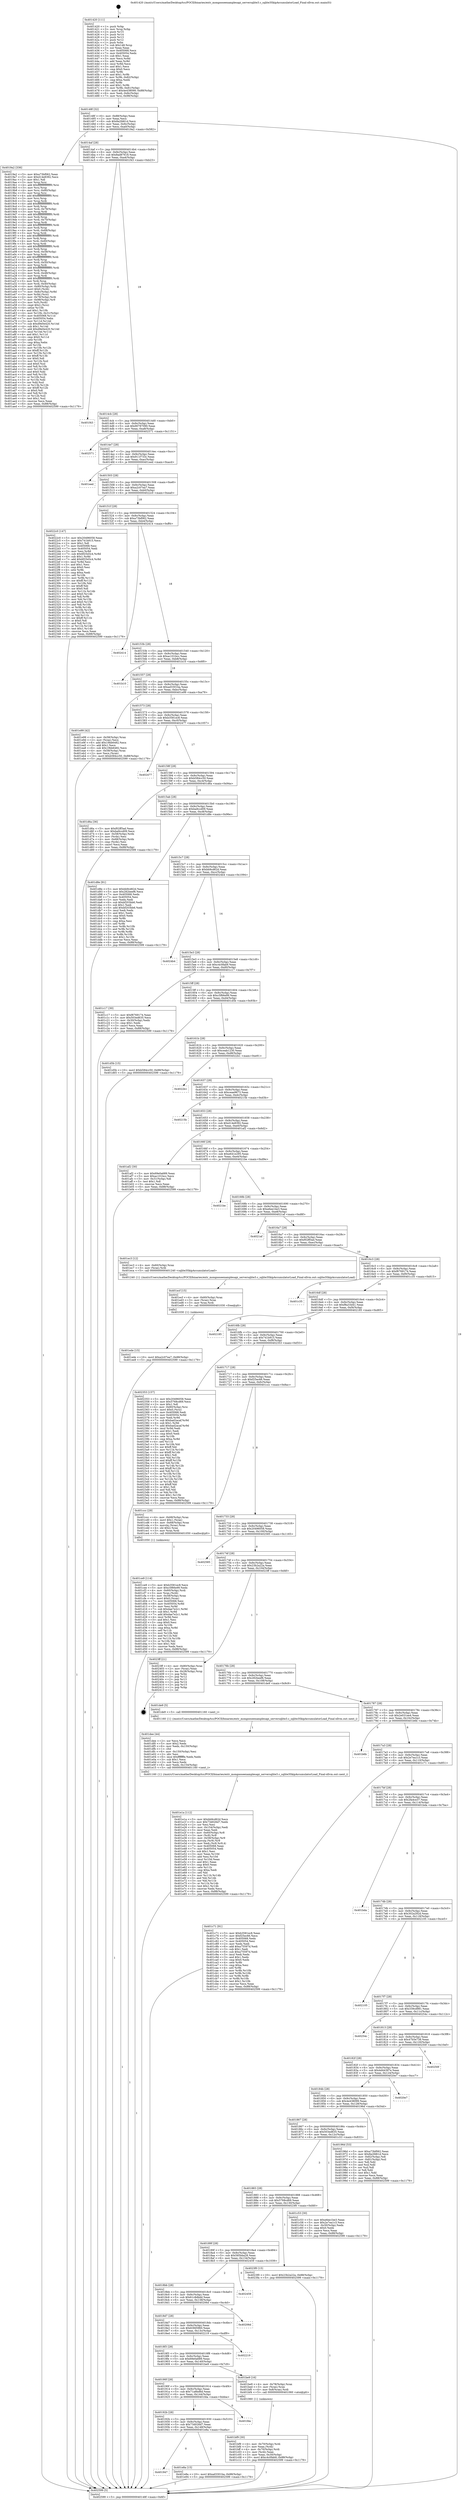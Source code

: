 digraph "0x401420" {
  label = "0x401420 (/mnt/c/Users/mathe/Desktop/tcc/POCII/binaries/extr_mongooseexamplesapi_serversqlite3.c_sqlite3SkipAccumulatorLoad_Final-ollvm.out::main(0))"
  labelloc = "t"
  node[shape=record]

  Entry [label="",width=0.3,height=0.3,shape=circle,fillcolor=black,style=filled]
  "0x40148f" [label="{
     0x40148f [32]\l
     | [instrs]\l
     &nbsp;&nbsp;0x40148f \<+6\>: mov -0x88(%rbp),%eax\l
     &nbsp;&nbsp;0x401495 \<+2\>: mov %eax,%ecx\l
     &nbsp;&nbsp;0x401497 \<+6\>: sub $0x8a2fd61d,%ecx\l
     &nbsp;&nbsp;0x40149d \<+6\>: mov %eax,-0x9c(%rbp)\l
     &nbsp;&nbsp;0x4014a3 \<+6\>: mov %ecx,-0xa0(%rbp)\l
     &nbsp;&nbsp;0x4014a9 \<+6\>: je 00000000004019a2 \<main+0x582\>\l
  }"]
  "0x4019a2" [label="{
     0x4019a2 [336]\l
     | [instrs]\l
     &nbsp;&nbsp;0x4019a2 \<+5\>: mov $0xa73bf062,%eax\l
     &nbsp;&nbsp;0x4019a7 \<+5\>: mov $0xd14e8392,%ecx\l
     &nbsp;&nbsp;0x4019ac \<+2\>: mov $0x1,%dl\l
     &nbsp;&nbsp;0x4019ae \<+3\>: mov %rsp,%rsi\l
     &nbsp;&nbsp;0x4019b1 \<+4\>: add $0xfffffffffffffff0,%rsi\l
     &nbsp;&nbsp;0x4019b5 \<+3\>: mov %rsi,%rsp\l
     &nbsp;&nbsp;0x4019b8 \<+4\>: mov %rsi,-0x80(%rbp)\l
     &nbsp;&nbsp;0x4019bc \<+3\>: mov %rsp,%rsi\l
     &nbsp;&nbsp;0x4019bf \<+4\>: add $0xfffffffffffffff0,%rsi\l
     &nbsp;&nbsp;0x4019c3 \<+3\>: mov %rsi,%rsp\l
     &nbsp;&nbsp;0x4019c6 \<+3\>: mov %rsp,%rdi\l
     &nbsp;&nbsp;0x4019c9 \<+4\>: add $0xfffffffffffffff0,%rdi\l
     &nbsp;&nbsp;0x4019cd \<+3\>: mov %rdi,%rsp\l
     &nbsp;&nbsp;0x4019d0 \<+4\>: mov %rdi,-0x78(%rbp)\l
     &nbsp;&nbsp;0x4019d4 \<+3\>: mov %rsp,%rdi\l
     &nbsp;&nbsp;0x4019d7 \<+4\>: add $0xfffffffffffffff0,%rdi\l
     &nbsp;&nbsp;0x4019db \<+3\>: mov %rdi,%rsp\l
     &nbsp;&nbsp;0x4019de \<+4\>: mov %rdi,-0x70(%rbp)\l
     &nbsp;&nbsp;0x4019e2 \<+3\>: mov %rsp,%rdi\l
     &nbsp;&nbsp;0x4019e5 \<+4\>: add $0xfffffffffffffff0,%rdi\l
     &nbsp;&nbsp;0x4019e9 \<+3\>: mov %rdi,%rsp\l
     &nbsp;&nbsp;0x4019ec \<+4\>: mov %rdi,-0x68(%rbp)\l
     &nbsp;&nbsp;0x4019f0 \<+3\>: mov %rsp,%rdi\l
     &nbsp;&nbsp;0x4019f3 \<+4\>: add $0xfffffffffffffff0,%rdi\l
     &nbsp;&nbsp;0x4019f7 \<+3\>: mov %rdi,%rsp\l
     &nbsp;&nbsp;0x4019fa \<+4\>: mov %rdi,-0x60(%rbp)\l
     &nbsp;&nbsp;0x4019fe \<+3\>: mov %rsp,%rdi\l
     &nbsp;&nbsp;0x401a01 \<+4\>: add $0xfffffffffffffff0,%rdi\l
     &nbsp;&nbsp;0x401a05 \<+3\>: mov %rdi,%rsp\l
     &nbsp;&nbsp;0x401a08 \<+4\>: mov %rdi,-0x58(%rbp)\l
     &nbsp;&nbsp;0x401a0c \<+3\>: mov %rsp,%rdi\l
     &nbsp;&nbsp;0x401a0f \<+4\>: add $0xfffffffffffffff0,%rdi\l
     &nbsp;&nbsp;0x401a13 \<+3\>: mov %rdi,%rsp\l
     &nbsp;&nbsp;0x401a16 \<+4\>: mov %rdi,-0x50(%rbp)\l
     &nbsp;&nbsp;0x401a1a \<+3\>: mov %rsp,%rdi\l
     &nbsp;&nbsp;0x401a1d \<+4\>: add $0xfffffffffffffff0,%rdi\l
     &nbsp;&nbsp;0x401a21 \<+3\>: mov %rdi,%rsp\l
     &nbsp;&nbsp;0x401a24 \<+4\>: mov %rdi,-0x48(%rbp)\l
     &nbsp;&nbsp;0x401a28 \<+3\>: mov %rsp,%rdi\l
     &nbsp;&nbsp;0x401a2b \<+4\>: add $0xfffffffffffffff0,%rdi\l
     &nbsp;&nbsp;0x401a2f \<+3\>: mov %rdi,%rsp\l
     &nbsp;&nbsp;0x401a32 \<+4\>: mov %rdi,-0x40(%rbp)\l
     &nbsp;&nbsp;0x401a36 \<+4\>: mov -0x80(%rbp),%rdi\l
     &nbsp;&nbsp;0x401a3a \<+6\>: movl $0x0,(%rdi)\l
     &nbsp;&nbsp;0x401a40 \<+7\>: mov -0x8c(%rbp),%r8d\l
     &nbsp;&nbsp;0x401a47 \<+3\>: mov %r8d,(%rsi)\l
     &nbsp;&nbsp;0x401a4a \<+4\>: mov -0x78(%rbp),%rdi\l
     &nbsp;&nbsp;0x401a4e \<+7\>: mov -0x98(%rbp),%r9\l
     &nbsp;&nbsp;0x401a55 \<+3\>: mov %r9,(%rdi)\l
     &nbsp;&nbsp;0x401a58 \<+3\>: cmpl $0x2,(%rsi)\l
     &nbsp;&nbsp;0x401a5b \<+4\>: setne %r10b\l
     &nbsp;&nbsp;0x401a5f \<+4\>: and $0x1,%r10b\l
     &nbsp;&nbsp;0x401a63 \<+4\>: mov %r10b,-0x31(%rbp)\l
     &nbsp;&nbsp;0x401a67 \<+8\>: mov 0x405068,%r11d\l
     &nbsp;&nbsp;0x401a6f \<+7\>: mov 0x405054,%ebx\l
     &nbsp;&nbsp;0x401a76 \<+3\>: mov %r11d,%r14d\l
     &nbsp;&nbsp;0x401a79 \<+7\>: sub $0xd9e0e420,%r14d\l
     &nbsp;&nbsp;0x401a80 \<+4\>: sub $0x1,%r14d\l
     &nbsp;&nbsp;0x401a84 \<+7\>: add $0xd9e0e420,%r14d\l
     &nbsp;&nbsp;0x401a8b \<+4\>: imul %r14d,%r11d\l
     &nbsp;&nbsp;0x401a8f \<+4\>: and $0x1,%r11d\l
     &nbsp;&nbsp;0x401a93 \<+4\>: cmp $0x0,%r11d\l
     &nbsp;&nbsp;0x401a97 \<+4\>: sete %r10b\l
     &nbsp;&nbsp;0x401a9b \<+3\>: cmp $0xa,%ebx\l
     &nbsp;&nbsp;0x401a9e \<+4\>: setl %r15b\l
     &nbsp;&nbsp;0x401aa2 \<+3\>: mov %r10b,%r12b\l
     &nbsp;&nbsp;0x401aa5 \<+4\>: xor $0xff,%r12b\l
     &nbsp;&nbsp;0x401aa9 \<+3\>: mov %r15b,%r13b\l
     &nbsp;&nbsp;0x401aac \<+4\>: xor $0xff,%r13b\l
     &nbsp;&nbsp;0x401ab0 \<+3\>: xor $0x0,%dl\l
     &nbsp;&nbsp;0x401ab3 \<+3\>: mov %r12b,%sil\l
     &nbsp;&nbsp;0x401ab6 \<+4\>: and $0x0,%sil\l
     &nbsp;&nbsp;0x401aba \<+3\>: and %dl,%r10b\l
     &nbsp;&nbsp;0x401abd \<+3\>: mov %r13b,%dil\l
     &nbsp;&nbsp;0x401ac0 \<+4\>: and $0x0,%dil\l
     &nbsp;&nbsp;0x401ac4 \<+3\>: and %dl,%r15b\l
     &nbsp;&nbsp;0x401ac7 \<+3\>: or %r10b,%sil\l
     &nbsp;&nbsp;0x401aca \<+3\>: or %r15b,%dil\l
     &nbsp;&nbsp;0x401acd \<+3\>: xor %dil,%sil\l
     &nbsp;&nbsp;0x401ad0 \<+3\>: or %r13b,%r12b\l
     &nbsp;&nbsp;0x401ad3 \<+4\>: xor $0xff,%r12b\l
     &nbsp;&nbsp;0x401ad7 \<+3\>: or $0x0,%dl\l
     &nbsp;&nbsp;0x401ada \<+3\>: and %dl,%r12b\l
     &nbsp;&nbsp;0x401add \<+3\>: or %r12b,%sil\l
     &nbsp;&nbsp;0x401ae0 \<+4\>: test $0x1,%sil\l
     &nbsp;&nbsp;0x401ae4 \<+3\>: cmovne %ecx,%eax\l
     &nbsp;&nbsp;0x401ae7 \<+6\>: mov %eax,-0x88(%rbp)\l
     &nbsp;&nbsp;0x401aed \<+5\>: jmp 0000000000402599 \<main+0x1179\>\l
  }"]
  "0x4014af" [label="{
     0x4014af [28]\l
     | [instrs]\l
     &nbsp;&nbsp;0x4014af \<+5\>: jmp 00000000004014b4 \<main+0x94\>\l
     &nbsp;&nbsp;0x4014b4 \<+6\>: mov -0x9c(%rbp),%eax\l
     &nbsp;&nbsp;0x4014ba \<+5\>: sub $0x8ad87618,%eax\l
     &nbsp;&nbsp;0x4014bf \<+6\>: mov %eax,-0xa4(%rbp)\l
     &nbsp;&nbsp;0x4014c5 \<+6\>: je 0000000000401f43 \<main+0xb23\>\l
  }"]
  Exit [label="",width=0.3,height=0.3,shape=circle,fillcolor=black,style=filled,peripheries=2]
  "0x401f43" [label="{
     0x401f43\l
  }", style=dashed]
  "0x4014cb" [label="{
     0x4014cb [28]\l
     | [instrs]\l
     &nbsp;&nbsp;0x4014cb \<+5\>: jmp 00000000004014d0 \<main+0xb0\>\l
     &nbsp;&nbsp;0x4014d0 \<+6\>: mov -0x9c(%rbp),%eax\l
     &nbsp;&nbsp;0x4014d6 \<+5\>: sub $0x90787090,%eax\l
     &nbsp;&nbsp;0x4014db \<+6\>: mov %eax,-0xa8(%rbp)\l
     &nbsp;&nbsp;0x4014e1 \<+6\>: je 0000000000402571 \<main+0x1151\>\l
  }"]
  "0x401ede" [label="{
     0x401ede [15]\l
     | [instrs]\l
     &nbsp;&nbsp;0x401ede \<+10\>: movl $0xa2c07ea7,-0x88(%rbp)\l
     &nbsp;&nbsp;0x401ee8 \<+5\>: jmp 0000000000402599 \<main+0x1179\>\l
  }"]
  "0x402571" [label="{
     0x402571\l
  }", style=dashed]
  "0x4014e7" [label="{
     0x4014e7 [28]\l
     | [instrs]\l
     &nbsp;&nbsp;0x4014e7 \<+5\>: jmp 00000000004014ec \<main+0xcc\>\l
     &nbsp;&nbsp;0x4014ec \<+6\>: mov -0x9c(%rbp),%eax\l
     &nbsp;&nbsp;0x4014f2 \<+5\>: sub $0x911f733c,%eax\l
     &nbsp;&nbsp;0x4014f7 \<+6\>: mov %eax,-0xac(%rbp)\l
     &nbsp;&nbsp;0x4014fd \<+6\>: je 0000000000401eed \<main+0xacd\>\l
  }"]
  "0x401ecf" [label="{
     0x401ecf [15]\l
     | [instrs]\l
     &nbsp;&nbsp;0x401ecf \<+4\>: mov -0x60(%rbp),%rax\l
     &nbsp;&nbsp;0x401ed3 \<+3\>: mov (%rax),%rax\l
     &nbsp;&nbsp;0x401ed6 \<+3\>: mov %rax,%rdi\l
     &nbsp;&nbsp;0x401ed9 \<+5\>: call 0000000000401030 \<free@plt\>\l
     | [calls]\l
     &nbsp;&nbsp;0x401030 \{1\} (unknown)\l
  }"]
  "0x401eed" [label="{
     0x401eed\l
  }", style=dashed]
  "0x401503" [label="{
     0x401503 [28]\l
     | [instrs]\l
     &nbsp;&nbsp;0x401503 \<+5\>: jmp 0000000000401508 \<main+0xe8\>\l
     &nbsp;&nbsp;0x401508 \<+6\>: mov -0x9c(%rbp),%eax\l
     &nbsp;&nbsp;0x40150e \<+5\>: sub $0xa2c07ea7,%eax\l
     &nbsp;&nbsp;0x401513 \<+6\>: mov %eax,-0xb0(%rbp)\l
     &nbsp;&nbsp;0x401519 \<+6\>: je 00000000004022c0 \<main+0xea0\>\l
  }"]
  "0x401947" [label="{
     0x401947\l
  }", style=dashed]
  "0x4022c0" [label="{
     0x4022c0 [147]\l
     | [instrs]\l
     &nbsp;&nbsp;0x4022c0 \<+5\>: mov $0x20496058,%eax\l
     &nbsp;&nbsp;0x4022c5 \<+5\>: mov $0x741b915,%ecx\l
     &nbsp;&nbsp;0x4022ca \<+2\>: mov $0x1,%dl\l
     &nbsp;&nbsp;0x4022cc \<+7\>: mov 0x405068,%esi\l
     &nbsp;&nbsp;0x4022d3 \<+7\>: mov 0x405054,%edi\l
     &nbsp;&nbsp;0x4022da \<+3\>: mov %esi,%r8d\l
     &nbsp;&nbsp;0x4022dd \<+7\>: sub $0x6f25d3c4,%r8d\l
     &nbsp;&nbsp;0x4022e4 \<+4\>: sub $0x1,%r8d\l
     &nbsp;&nbsp;0x4022e8 \<+7\>: add $0x6f25d3c4,%r8d\l
     &nbsp;&nbsp;0x4022ef \<+4\>: imul %r8d,%esi\l
     &nbsp;&nbsp;0x4022f3 \<+3\>: and $0x1,%esi\l
     &nbsp;&nbsp;0x4022f6 \<+3\>: cmp $0x0,%esi\l
     &nbsp;&nbsp;0x4022f9 \<+4\>: sete %r9b\l
     &nbsp;&nbsp;0x4022fd \<+3\>: cmp $0xa,%edi\l
     &nbsp;&nbsp;0x402300 \<+4\>: setl %r10b\l
     &nbsp;&nbsp;0x402304 \<+3\>: mov %r9b,%r11b\l
     &nbsp;&nbsp;0x402307 \<+4\>: xor $0xff,%r11b\l
     &nbsp;&nbsp;0x40230b \<+3\>: mov %r10b,%bl\l
     &nbsp;&nbsp;0x40230e \<+3\>: xor $0xff,%bl\l
     &nbsp;&nbsp;0x402311 \<+3\>: xor $0x0,%dl\l
     &nbsp;&nbsp;0x402314 \<+3\>: mov %r11b,%r14b\l
     &nbsp;&nbsp;0x402317 \<+4\>: and $0x0,%r14b\l
     &nbsp;&nbsp;0x40231b \<+3\>: and %dl,%r9b\l
     &nbsp;&nbsp;0x40231e \<+3\>: mov %bl,%r15b\l
     &nbsp;&nbsp;0x402321 \<+4\>: and $0x0,%r15b\l
     &nbsp;&nbsp;0x402325 \<+3\>: and %dl,%r10b\l
     &nbsp;&nbsp;0x402328 \<+3\>: or %r9b,%r14b\l
     &nbsp;&nbsp;0x40232b \<+3\>: or %r10b,%r15b\l
     &nbsp;&nbsp;0x40232e \<+3\>: xor %r15b,%r14b\l
     &nbsp;&nbsp;0x402331 \<+3\>: or %bl,%r11b\l
     &nbsp;&nbsp;0x402334 \<+4\>: xor $0xff,%r11b\l
     &nbsp;&nbsp;0x402338 \<+3\>: or $0x0,%dl\l
     &nbsp;&nbsp;0x40233b \<+3\>: and %dl,%r11b\l
     &nbsp;&nbsp;0x40233e \<+3\>: or %r11b,%r14b\l
     &nbsp;&nbsp;0x402341 \<+4\>: test $0x1,%r14b\l
     &nbsp;&nbsp;0x402345 \<+3\>: cmovne %ecx,%eax\l
     &nbsp;&nbsp;0x402348 \<+6\>: mov %eax,-0x88(%rbp)\l
     &nbsp;&nbsp;0x40234e \<+5\>: jmp 0000000000402599 \<main+0x1179\>\l
  }"]
  "0x40151f" [label="{
     0x40151f [28]\l
     | [instrs]\l
     &nbsp;&nbsp;0x40151f \<+5\>: jmp 0000000000401524 \<main+0x104\>\l
     &nbsp;&nbsp;0x401524 \<+6\>: mov -0x9c(%rbp),%eax\l
     &nbsp;&nbsp;0x40152a \<+5\>: sub $0xa73bf062,%eax\l
     &nbsp;&nbsp;0x40152f \<+6\>: mov %eax,-0xb4(%rbp)\l
     &nbsp;&nbsp;0x401535 \<+6\>: je 0000000000402414 \<main+0xff4\>\l
  }"]
  "0x401e8a" [label="{
     0x401e8a [15]\l
     | [instrs]\l
     &nbsp;&nbsp;0x401e8a \<+10\>: movl $0xad3301ba,-0x88(%rbp)\l
     &nbsp;&nbsp;0x401e94 \<+5\>: jmp 0000000000402599 \<main+0x1179\>\l
  }"]
  "0x402414" [label="{
     0x402414\l
  }", style=dashed]
  "0x40153b" [label="{
     0x40153b [28]\l
     | [instrs]\l
     &nbsp;&nbsp;0x40153b \<+5\>: jmp 0000000000401540 \<main+0x120\>\l
     &nbsp;&nbsp;0x401540 \<+6\>: mov -0x9c(%rbp),%eax\l
     &nbsp;&nbsp;0x401546 \<+5\>: sub $0xac101bcc,%eax\l
     &nbsp;&nbsp;0x40154b \<+6\>: mov %eax,-0xb8(%rbp)\l
     &nbsp;&nbsp;0x401551 \<+6\>: je 0000000000401b10 \<main+0x6f0\>\l
  }"]
  "0x40192b" [label="{
     0x40192b [28]\l
     | [instrs]\l
     &nbsp;&nbsp;0x40192b \<+5\>: jmp 0000000000401930 \<main+0x510\>\l
     &nbsp;&nbsp;0x401930 \<+6\>: mov -0x9c(%rbp),%eax\l
     &nbsp;&nbsp;0x401936 \<+5\>: sub $0x73d026d7,%eax\l
     &nbsp;&nbsp;0x40193b \<+6\>: mov %eax,-0x148(%rbp)\l
     &nbsp;&nbsp;0x401941 \<+6\>: je 0000000000401e8a \<main+0xa6a\>\l
  }"]
  "0x401b10" [label="{
     0x401b10\l
  }", style=dashed]
  "0x401557" [label="{
     0x401557 [28]\l
     | [instrs]\l
     &nbsp;&nbsp;0x401557 \<+5\>: jmp 000000000040155c \<main+0x13c\>\l
     &nbsp;&nbsp;0x40155c \<+6\>: mov -0x9c(%rbp),%eax\l
     &nbsp;&nbsp;0x401562 \<+5\>: sub $0xad3301ba,%eax\l
     &nbsp;&nbsp;0x401567 \<+6\>: mov %eax,-0xbc(%rbp)\l
     &nbsp;&nbsp;0x40156d \<+6\>: je 0000000000401e99 \<main+0xa79\>\l
  }"]
  "0x401fda" [label="{
     0x401fda\l
  }", style=dashed]
  "0x401e99" [label="{
     0x401e99 [42]\l
     | [instrs]\l
     &nbsp;&nbsp;0x401e99 \<+4\>: mov -0x58(%rbp),%rax\l
     &nbsp;&nbsp;0x401e9d \<+2\>: mov (%rax),%ecx\l
     &nbsp;&nbsp;0x401e9f \<+6\>: add $0x19bb6482,%ecx\l
     &nbsp;&nbsp;0x401ea5 \<+3\>: add $0x1,%ecx\l
     &nbsp;&nbsp;0x401ea8 \<+6\>: sub $0x19bb6482,%ecx\l
     &nbsp;&nbsp;0x401eae \<+4\>: mov -0x58(%rbp),%rax\l
     &nbsp;&nbsp;0x401eb2 \<+2\>: mov %ecx,(%rax)\l
     &nbsp;&nbsp;0x401eb4 \<+10\>: movl $0xb584cc50,-0x88(%rbp)\l
     &nbsp;&nbsp;0x401ebe \<+5\>: jmp 0000000000402599 \<main+0x1179\>\l
  }"]
  "0x401573" [label="{
     0x401573 [28]\l
     | [instrs]\l
     &nbsp;&nbsp;0x401573 \<+5\>: jmp 0000000000401578 \<main+0x158\>\l
     &nbsp;&nbsp;0x401578 \<+6\>: mov -0x9c(%rbp),%eax\l
     &nbsp;&nbsp;0x40157e \<+5\>: sub $0xb3581ec8,%eax\l
     &nbsp;&nbsp;0x401583 \<+6\>: mov %eax,-0xc0(%rbp)\l
     &nbsp;&nbsp;0x401589 \<+6\>: je 0000000000402477 \<main+0x1057\>\l
  }"]
  "0x401e1a" [label="{
     0x401e1a [112]\l
     | [instrs]\l
     &nbsp;&nbsp;0x401e1a \<+5\>: mov $0xbb9cd62d,%ecx\l
     &nbsp;&nbsp;0x401e1f \<+5\>: mov $0x73d026d7,%edx\l
     &nbsp;&nbsp;0x401e24 \<+2\>: xor %esi,%esi\l
     &nbsp;&nbsp;0x401e26 \<+6\>: mov -0x154(%rbp),%edi\l
     &nbsp;&nbsp;0x401e2c \<+3\>: imul %eax,%edi\l
     &nbsp;&nbsp;0x401e2f \<+4\>: mov -0x60(%rbp),%r8\l
     &nbsp;&nbsp;0x401e33 \<+3\>: mov (%r8),%r8\l
     &nbsp;&nbsp;0x401e36 \<+4\>: mov -0x58(%rbp),%r9\l
     &nbsp;&nbsp;0x401e3a \<+3\>: movslq (%r9),%r9\l
     &nbsp;&nbsp;0x401e3d \<+4\>: mov %edi,(%r8,%r9,4)\l
     &nbsp;&nbsp;0x401e41 \<+7\>: mov 0x405068,%eax\l
     &nbsp;&nbsp;0x401e48 \<+7\>: mov 0x405054,%edi\l
     &nbsp;&nbsp;0x401e4f \<+3\>: sub $0x1,%esi\l
     &nbsp;&nbsp;0x401e52 \<+3\>: mov %eax,%r10d\l
     &nbsp;&nbsp;0x401e55 \<+3\>: add %esi,%r10d\l
     &nbsp;&nbsp;0x401e58 \<+4\>: imul %r10d,%eax\l
     &nbsp;&nbsp;0x401e5c \<+3\>: and $0x1,%eax\l
     &nbsp;&nbsp;0x401e5f \<+3\>: cmp $0x0,%eax\l
     &nbsp;&nbsp;0x401e62 \<+4\>: sete %r11b\l
     &nbsp;&nbsp;0x401e66 \<+3\>: cmp $0xa,%edi\l
     &nbsp;&nbsp;0x401e69 \<+3\>: setl %bl\l
     &nbsp;&nbsp;0x401e6c \<+3\>: mov %r11b,%r14b\l
     &nbsp;&nbsp;0x401e6f \<+3\>: and %bl,%r14b\l
     &nbsp;&nbsp;0x401e72 \<+3\>: xor %bl,%r11b\l
     &nbsp;&nbsp;0x401e75 \<+3\>: or %r11b,%r14b\l
     &nbsp;&nbsp;0x401e78 \<+4\>: test $0x1,%r14b\l
     &nbsp;&nbsp;0x401e7c \<+3\>: cmovne %edx,%ecx\l
     &nbsp;&nbsp;0x401e7f \<+6\>: mov %ecx,-0x88(%rbp)\l
     &nbsp;&nbsp;0x401e85 \<+5\>: jmp 0000000000402599 \<main+0x1179\>\l
  }"]
  "0x402477" [label="{
     0x402477\l
  }", style=dashed]
  "0x40158f" [label="{
     0x40158f [28]\l
     | [instrs]\l
     &nbsp;&nbsp;0x40158f \<+5\>: jmp 0000000000401594 \<main+0x174\>\l
     &nbsp;&nbsp;0x401594 \<+6\>: mov -0x9c(%rbp),%eax\l
     &nbsp;&nbsp;0x40159a \<+5\>: sub $0xb584cc50,%eax\l
     &nbsp;&nbsp;0x40159f \<+6\>: mov %eax,-0xc4(%rbp)\l
     &nbsp;&nbsp;0x4015a5 \<+6\>: je 0000000000401d6a \<main+0x94a\>\l
  }"]
  "0x401dee" [label="{
     0x401dee [44]\l
     | [instrs]\l
     &nbsp;&nbsp;0x401dee \<+2\>: xor %ecx,%ecx\l
     &nbsp;&nbsp;0x401df0 \<+5\>: mov $0x2,%edx\l
     &nbsp;&nbsp;0x401df5 \<+6\>: mov %edx,-0x150(%rbp)\l
     &nbsp;&nbsp;0x401dfb \<+1\>: cltd\l
     &nbsp;&nbsp;0x401dfc \<+6\>: mov -0x150(%rbp),%esi\l
     &nbsp;&nbsp;0x401e02 \<+2\>: idiv %esi\l
     &nbsp;&nbsp;0x401e04 \<+6\>: imul $0xfffffffe,%edx,%edx\l
     &nbsp;&nbsp;0x401e0a \<+3\>: sub $0x1,%ecx\l
     &nbsp;&nbsp;0x401e0d \<+2\>: sub %ecx,%edx\l
     &nbsp;&nbsp;0x401e0f \<+6\>: mov %edx,-0x154(%rbp)\l
     &nbsp;&nbsp;0x401e15 \<+5\>: call 0000000000401160 \<next_i\>\l
     | [calls]\l
     &nbsp;&nbsp;0x401160 \{1\} (/mnt/c/Users/mathe/Desktop/tcc/POCII/binaries/extr_mongooseexamplesapi_serversqlite3.c_sqlite3SkipAccumulatorLoad_Final-ollvm.out::next_i)\l
  }"]
  "0x401d6a" [label="{
     0x401d6a [36]\l
     | [instrs]\l
     &nbsp;&nbsp;0x401d6a \<+5\>: mov $0xf02ff3ad,%eax\l
     &nbsp;&nbsp;0x401d6f \<+5\>: mov $0xba9ccd09,%ecx\l
     &nbsp;&nbsp;0x401d74 \<+4\>: mov -0x58(%rbp),%rdx\l
     &nbsp;&nbsp;0x401d78 \<+2\>: mov (%rdx),%esi\l
     &nbsp;&nbsp;0x401d7a \<+4\>: mov -0x68(%rbp),%rdx\l
     &nbsp;&nbsp;0x401d7e \<+2\>: cmp (%rdx),%esi\l
     &nbsp;&nbsp;0x401d80 \<+3\>: cmovl %ecx,%eax\l
     &nbsp;&nbsp;0x401d83 \<+6\>: mov %eax,-0x88(%rbp)\l
     &nbsp;&nbsp;0x401d89 \<+5\>: jmp 0000000000402599 \<main+0x1179\>\l
  }"]
  "0x4015ab" [label="{
     0x4015ab [28]\l
     | [instrs]\l
     &nbsp;&nbsp;0x4015ab \<+5\>: jmp 00000000004015b0 \<main+0x190\>\l
     &nbsp;&nbsp;0x4015b0 \<+6\>: mov -0x9c(%rbp),%eax\l
     &nbsp;&nbsp;0x4015b6 \<+5\>: sub $0xba9ccd09,%eax\l
     &nbsp;&nbsp;0x4015bb \<+6\>: mov %eax,-0xc8(%rbp)\l
     &nbsp;&nbsp;0x4015c1 \<+6\>: je 0000000000401d8e \<main+0x96e\>\l
  }"]
  "0x401ce9" [label="{
     0x401ce9 [114]\l
     | [instrs]\l
     &nbsp;&nbsp;0x401ce9 \<+5\>: mov $0xb3581ec8,%ecx\l
     &nbsp;&nbsp;0x401cee \<+5\>: mov $0xc5f66e99,%edx\l
     &nbsp;&nbsp;0x401cf3 \<+4\>: mov -0x60(%rbp),%rdi\l
     &nbsp;&nbsp;0x401cf7 \<+3\>: mov %rax,(%rdi)\l
     &nbsp;&nbsp;0x401cfa \<+4\>: mov -0x58(%rbp),%rax\l
     &nbsp;&nbsp;0x401cfe \<+6\>: movl $0x0,(%rax)\l
     &nbsp;&nbsp;0x401d04 \<+7\>: mov 0x405068,%esi\l
     &nbsp;&nbsp;0x401d0b \<+8\>: mov 0x405054,%r8d\l
     &nbsp;&nbsp;0x401d13 \<+3\>: mov %esi,%r9d\l
     &nbsp;&nbsp;0x401d16 \<+7\>: sub $0xdae7e2c1,%r9d\l
     &nbsp;&nbsp;0x401d1d \<+4\>: sub $0x1,%r9d\l
     &nbsp;&nbsp;0x401d21 \<+7\>: add $0xdae7e2c1,%r9d\l
     &nbsp;&nbsp;0x401d28 \<+4\>: imul %r9d,%esi\l
     &nbsp;&nbsp;0x401d2c \<+3\>: and $0x1,%esi\l
     &nbsp;&nbsp;0x401d2f \<+3\>: cmp $0x0,%esi\l
     &nbsp;&nbsp;0x401d32 \<+4\>: sete %r10b\l
     &nbsp;&nbsp;0x401d36 \<+4\>: cmp $0xa,%r8d\l
     &nbsp;&nbsp;0x401d3a \<+4\>: setl %r11b\l
     &nbsp;&nbsp;0x401d3e \<+3\>: mov %r10b,%bl\l
     &nbsp;&nbsp;0x401d41 \<+3\>: and %r11b,%bl\l
     &nbsp;&nbsp;0x401d44 \<+3\>: xor %r11b,%r10b\l
     &nbsp;&nbsp;0x401d47 \<+3\>: or %r10b,%bl\l
     &nbsp;&nbsp;0x401d4a \<+3\>: test $0x1,%bl\l
     &nbsp;&nbsp;0x401d4d \<+3\>: cmovne %edx,%ecx\l
     &nbsp;&nbsp;0x401d50 \<+6\>: mov %ecx,-0x88(%rbp)\l
     &nbsp;&nbsp;0x401d56 \<+5\>: jmp 0000000000402599 \<main+0x1179\>\l
  }"]
  "0x401d8e" [label="{
     0x401d8e [91]\l
     | [instrs]\l
     &nbsp;&nbsp;0x401d8e \<+5\>: mov $0xbb9cd62d,%eax\l
     &nbsp;&nbsp;0x401d93 \<+5\>: mov $0x282beef6,%ecx\l
     &nbsp;&nbsp;0x401d98 \<+7\>: mov 0x405068,%edx\l
     &nbsp;&nbsp;0x401d9f \<+7\>: mov 0x405054,%esi\l
     &nbsp;&nbsp;0x401da6 \<+2\>: mov %edx,%edi\l
     &nbsp;&nbsp;0x401da8 \<+6\>: sub $0xbf203bb6,%edi\l
     &nbsp;&nbsp;0x401dae \<+3\>: sub $0x1,%edi\l
     &nbsp;&nbsp;0x401db1 \<+6\>: add $0xbf203bb6,%edi\l
     &nbsp;&nbsp;0x401db7 \<+3\>: imul %edi,%edx\l
     &nbsp;&nbsp;0x401dba \<+3\>: and $0x1,%edx\l
     &nbsp;&nbsp;0x401dbd \<+3\>: cmp $0x0,%edx\l
     &nbsp;&nbsp;0x401dc0 \<+4\>: sete %r8b\l
     &nbsp;&nbsp;0x401dc4 \<+3\>: cmp $0xa,%esi\l
     &nbsp;&nbsp;0x401dc7 \<+4\>: setl %r9b\l
     &nbsp;&nbsp;0x401dcb \<+3\>: mov %r8b,%r10b\l
     &nbsp;&nbsp;0x401dce \<+3\>: and %r9b,%r10b\l
     &nbsp;&nbsp;0x401dd1 \<+3\>: xor %r9b,%r8b\l
     &nbsp;&nbsp;0x401dd4 \<+3\>: or %r8b,%r10b\l
     &nbsp;&nbsp;0x401dd7 \<+4\>: test $0x1,%r10b\l
     &nbsp;&nbsp;0x401ddb \<+3\>: cmovne %ecx,%eax\l
     &nbsp;&nbsp;0x401dde \<+6\>: mov %eax,-0x88(%rbp)\l
     &nbsp;&nbsp;0x401de4 \<+5\>: jmp 0000000000402599 \<main+0x1179\>\l
  }"]
  "0x4015c7" [label="{
     0x4015c7 [28]\l
     | [instrs]\l
     &nbsp;&nbsp;0x4015c7 \<+5\>: jmp 00000000004015cc \<main+0x1ac\>\l
     &nbsp;&nbsp;0x4015cc \<+6\>: mov -0x9c(%rbp),%eax\l
     &nbsp;&nbsp;0x4015d2 \<+5\>: sub $0xbb9cd62d,%eax\l
     &nbsp;&nbsp;0x4015d7 \<+6\>: mov %eax,-0xcc(%rbp)\l
     &nbsp;&nbsp;0x4015dd \<+6\>: je 00000000004024b4 \<main+0x1094\>\l
  }"]
  "0x401bf9" [label="{
     0x401bf9 [30]\l
     | [instrs]\l
     &nbsp;&nbsp;0x401bf9 \<+4\>: mov -0x70(%rbp),%rdi\l
     &nbsp;&nbsp;0x401bfd \<+2\>: mov %eax,(%rdi)\l
     &nbsp;&nbsp;0x401bff \<+4\>: mov -0x70(%rbp),%rdi\l
     &nbsp;&nbsp;0x401c03 \<+2\>: mov (%rdi),%eax\l
     &nbsp;&nbsp;0x401c05 \<+3\>: mov %eax,-0x30(%rbp)\l
     &nbsp;&nbsp;0x401c08 \<+10\>: movl $0xc4c0fab9,-0x88(%rbp)\l
     &nbsp;&nbsp;0x401c12 \<+5\>: jmp 0000000000402599 \<main+0x1179\>\l
  }"]
  "0x4024b4" [label="{
     0x4024b4\l
  }", style=dashed]
  "0x4015e3" [label="{
     0x4015e3 [28]\l
     | [instrs]\l
     &nbsp;&nbsp;0x4015e3 \<+5\>: jmp 00000000004015e8 \<main+0x1c8\>\l
     &nbsp;&nbsp;0x4015e8 \<+6\>: mov -0x9c(%rbp),%eax\l
     &nbsp;&nbsp;0x4015ee \<+5\>: sub $0xc4c0fab9,%eax\l
     &nbsp;&nbsp;0x4015f3 \<+6\>: mov %eax,-0xd0(%rbp)\l
     &nbsp;&nbsp;0x4015f9 \<+6\>: je 0000000000401c17 \<main+0x7f7\>\l
  }"]
  "0x40190f" [label="{
     0x40190f [28]\l
     | [instrs]\l
     &nbsp;&nbsp;0x40190f \<+5\>: jmp 0000000000401914 \<main+0x4f4\>\l
     &nbsp;&nbsp;0x401914 \<+6\>: mov -0x9c(%rbp),%eax\l
     &nbsp;&nbsp;0x40191a \<+5\>: sub $0x71a8bd6d,%eax\l
     &nbsp;&nbsp;0x40191f \<+6\>: mov %eax,-0x144(%rbp)\l
     &nbsp;&nbsp;0x401925 \<+6\>: je 0000000000401fda \<main+0xbba\>\l
  }"]
  "0x401c17" [label="{
     0x401c17 [30]\l
     | [instrs]\l
     &nbsp;&nbsp;0x401c17 \<+5\>: mov $0xf6769174,%eax\l
     &nbsp;&nbsp;0x401c1c \<+5\>: mov $0x503ed635,%ecx\l
     &nbsp;&nbsp;0x401c21 \<+3\>: mov -0x30(%rbp),%edx\l
     &nbsp;&nbsp;0x401c24 \<+3\>: cmp $0x1,%edx\l
     &nbsp;&nbsp;0x401c27 \<+3\>: cmovl %ecx,%eax\l
     &nbsp;&nbsp;0x401c2a \<+6\>: mov %eax,-0x88(%rbp)\l
     &nbsp;&nbsp;0x401c30 \<+5\>: jmp 0000000000402599 \<main+0x1179\>\l
  }"]
  "0x4015ff" [label="{
     0x4015ff [28]\l
     | [instrs]\l
     &nbsp;&nbsp;0x4015ff \<+5\>: jmp 0000000000401604 \<main+0x1e4\>\l
     &nbsp;&nbsp;0x401604 \<+6\>: mov -0x9c(%rbp),%eax\l
     &nbsp;&nbsp;0x40160a \<+5\>: sub $0xc5f66e99,%eax\l
     &nbsp;&nbsp;0x40160f \<+6\>: mov %eax,-0xd4(%rbp)\l
     &nbsp;&nbsp;0x401615 \<+6\>: je 0000000000401d5b \<main+0x93b\>\l
  }"]
  "0x401be9" [label="{
     0x401be9 [16]\l
     | [instrs]\l
     &nbsp;&nbsp;0x401be9 \<+4\>: mov -0x78(%rbp),%rax\l
     &nbsp;&nbsp;0x401bed \<+3\>: mov (%rax),%rax\l
     &nbsp;&nbsp;0x401bf0 \<+4\>: mov 0x8(%rax),%rdi\l
     &nbsp;&nbsp;0x401bf4 \<+5\>: call 0000000000401060 \<atoi@plt\>\l
     | [calls]\l
     &nbsp;&nbsp;0x401060 \{1\} (unknown)\l
  }"]
  "0x401d5b" [label="{
     0x401d5b [15]\l
     | [instrs]\l
     &nbsp;&nbsp;0x401d5b \<+10\>: movl $0xb584cc50,-0x88(%rbp)\l
     &nbsp;&nbsp;0x401d65 \<+5\>: jmp 0000000000402599 \<main+0x1179\>\l
  }"]
  "0x40161b" [label="{
     0x40161b [28]\l
     | [instrs]\l
     &nbsp;&nbsp;0x40161b \<+5\>: jmp 0000000000401620 \<main+0x200\>\l
     &nbsp;&nbsp;0x401620 \<+6\>: mov -0x9c(%rbp),%eax\l
     &nbsp;&nbsp;0x401626 \<+5\>: sub $0xceab1230,%eax\l
     &nbsp;&nbsp;0x40162b \<+6\>: mov %eax,-0xd8(%rbp)\l
     &nbsp;&nbsp;0x401631 \<+6\>: je 00000000004022b1 \<main+0xe91\>\l
  }"]
  "0x4018f3" [label="{
     0x4018f3 [28]\l
     | [instrs]\l
     &nbsp;&nbsp;0x4018f3 \<+5\>: jmp 00000000004018f8 \<main+0x4d8\>\l
     &nbsp;&nbsp;0x4018f8 \<+6\>: mov -0x9c(%rbp),%eax\l
     &nbsp;&nbsp;0x4018fe \<+5\>: sub $0x69e0a689,%eax\l
     &nbsp;&nbsp;0x401903 \<+6\>: mov %eax,-0x140(%rbp)\l
     &nbsp;&nbsp;0x401909 \<+6\>: je 0000000000401be9 \<main+0x7c9\>\l
  }"]
  "0x4022b1" [label="{
     0x4022b1\l
  }", style=dashed]
  "0x401637" [label="{
     0x401637 [28]\l
     | [instrs]\l
     &nbsp;&nbsp;0x401637 \<+5\>: jmp 000000000040163c \<main+0x21c\>\l
     &nbsp;&nbsp;0x40163c \<+6\>: mov -0x9c(%rbp),%eax\l
     &nbsp;&nbsp;0x401642 \<+5\>: sub $0xceae9673,%eax\l
     &nbsp;&nbsp;0x401647 \<+6\>: mov %eax,-0xdc(%rbp)\l
     &nbsp;&nbsp;0x40164d \<+6\>: je 000000000040215b \<main+0xd3b\>\l
  }"]
  "0x402219" [label="{
     0x402219\l
  }", style=dashed]
  "0x40215b" [label="{
     0x40215b\l
  }", style=dashed]
  "0x401653" [label="{
     0x401653 [28]\l
     | [instrs]\l
     &nbsp;&nbsp;0x401653 \<+5\>: jmp 0000000000401658 \<main+0x238\>\l
     &nbsp;&nbsp;0x401658 \<+6\>: mov -0x9c(%rbp),%eax\l
     &nbsp;&nbsp;0x40165e \<+5\>: sub $0xd14e8392,%eax\l
     &nbsp;&nbsp;0x401663 \<+6\>: mov %eax,-0xe0(%rbp)\l
     &nbsp;&nbsp;0x401669 \<+6\>: je 0000000000401af2 \<main+0x6d2\>\l
  }"]
  "0x4018d7" [label="{
     0x4018d7 [28]\l
     | [instrs]\l
     &nbsp;&nbsp;0x4018d7 \<+5\>: jmp 00000000004018dc \<main+0x4bc\>\l
     &nbsp;&nbsp;0x4018dc \<+6\>: mov -0x9c(%rbp),%eax\l
     &nbsp;&nbsp;0x4018e2 \<+5\>: sub $0x63fd5960,%eax\l
     &nbsp;&nbsp;0x4018e7 \<+6\>: mov %eax,-0x13c(%rbp)\l
     &nbsp;&nbsp;0x4018ed \<+6\>: je 0000000000402219 \<main+0xdf9\>\l
  }"]
  "0x401af2" [label="{
     0x401af2 [30]\l
     | [instrs]\l
     &nbsp;&nbsp;0x401af2 \<+5\>: mov $0x69e0a689,%eax\l
     &nbsp;&nbsp;0x401af7 \<+5\>: mov $0xac101bcc,%ecx\l
     &nbsp;&nbsp;0x401afc \<+3\>: mov -0x31(%rbp),%dl\l
     &nbsp;&nbsp;0x401aff \<+3\>: test $0x1,%dl\l
     &nbsp;&nbsp;0x401b02 \<+3\>: cmovne %ecx,%eax\l
     &nbsp;&nbsp;0x401b05 \<+6\>: mov %eax,-0x88(%rbp)\l
     &nbsp;&nbsp;0x401b0b \<+5\>: jmp 0000000000402599 \<main+0x1179\>\l
  }"]
  "0x40166f" [label="{
     0x40166f [28]\l
     | [instrs]\l
     &nbsp;&nbsp;0x40166f \<+5\>: jmp 0000000000401674 \<main+0x254\>\l
     &nbsp;&nbsp;0x401674 \<+6\>: mov -0x9c(%rbp),%eax\l
     &nbsp;&nbsp;0x40167a \<+5\>: sub $0xe641e295,%eax\l
     &nbsp;&nbsp;0x40167f \<+6\>: mov %eax,-0xe4(%rbp)\l
     &nbsp;&nbsp;0x401685 \<+6\>: je 00000000004021be \<main+0xd9e\>\l
  }"]
  "0x40206d" [label="{
     0x40206d\l
  }", style=dashed]
  "0x4021be" [label="{
     0x4021be\l
  }", style=dashed]
  "0x40168b" [label="{
     0x40168b [28]\l
     | [instrs]\l
     &nbsp;&nbsp;0x40168b \<+5\>: jmp 0000000000401690 \<main+0x270\>\l
     &nbsp;&nbsp;0x401690 \<+6\>: mov -0x9c(%rbp),%eax\l
     &nbsp;&nbsp;0x401696 \<+5\>: sub $0xe6ee1be3,%eax\l
     &nbsp;&nbsp;0x40169b \<+6\>: mov %eax,-0xe8(%rbp)\l
     &nbsp;&nbsp;0x4016a1 \<+6\>: je 00000000004021af \<main+0xd8f\>\l
  }"]
  "0x4018bb" [label="{
     0x4018bb [28]\l
     | [instrs]\l
     &nbsp;&nbsp;0x4018bb \<+5\>: jmp 00000000004018c0 \<main+0x4a0\>\l
     &nbsp;&nbsp;0x4018c0 \<+6\>: mov -0x9c(%rbp),%eax\l
     &nbsp;&nbsp;0x4018c6 \<+5\>: sub $0x61c8dbdd,%eax\l
     &nbsp;&nbsp;0x4018cb \<+6\>: mov %eax,-0x138(%rbp)\l
     &nbsp;&nbsp;0x4018d1 \<+6\>: je 000000000040206d \<main+0xc4d\>\l
  }"]
  "0x4021af" [label="{
     0x4021af\l
  }", style=dashed]
  "0x4016a7" [label="{
     0x4016a7 [28]\l
     | [instrs]\l
     &nbsp;&nbsp;0x4016a7 \<+5\>: jmp 00000000004016ac \<main+0x28c\>\l
     &nbsp;&nbsp;0x4016ac \<+6\>: mov -0x9c(%rbp),%eax\l
     &nbsp;&nbsp;0x4016b2 \<+5\>: sub $0xf02ff3ad,%eax\l
     &nbsp;&nbsp;0x4016b7 \<+6\>: mov %eax,-0xec(%rbp)\l
     &nbsp;&nbsp;0x4016bd \<+6\>: je 0000000000401ec3 \<main+0xaa3\>\l
  }"]
  "0x402459" [label="{
     0x402459\l
  }", style=dashed]
  "0x401ec3" [label="{
     0x401ec3 [12]\l
     | [instrs]\l
     &nbsp;&nbsp;0x401ec3 \<+4\>: mov -0x60(%rbp),%rax\l
     &nbsp;&nbsp;0x401ec7 \<+3\>: mov (%rax),%rdi\l
     &nbsp;&nbsp;0x401eca \<+5\>: call 0000000000401240 \<sqlite3SkipAccumulatorLoad\>\l
     | [calls]\l
     &nbsp;&nbsp;0x401240 \{1\} (/mnt/c/Users/mathe/Desktop/tcc/POCII/binaries/extr_mongooseexamplesapi_serversqlite3.c_sqlite3SkipAccumulatorLoad_Final-ollvm.out::sqlite3SkipAccumulatorLoad)\l
  }"]
  "0x4016c3" [label="{
     0x4016c3 [28]\l
     | [instrs]\l
     &nbsp;&nbsp;0x4016c3 \<+5\>: jmp 00000000004016c8 \<main+0x2a8\>\l
     &nbsp;&nbsp;0x4016c8 \<+6\>: mov -0x9c(%rbp),%eax\l
     &nbsp;&nbsp;0x4016ce \<+5\>: sub $0xf6769174,%eax\l
     &nbsp;&nbsp;0x4016d3 \<+6\>: mov %eax,-0xf0(%rbp)\l
     &nbsp;&nbsp;0x4016d9 \<+6\>: je 0000000000401c35 \<main+0x815\>\l
  }"]
  "0x40189f" [label="{
     0x40189f [28]\l
     | [instrs]\l
     &nbsp;&nbsp;0x40189f \<+5\>: jmp 00000000004018a4 \<main+0x484\>\l
     &nbsp;&nbsp;0x4018a4 \<+6\>: mov -0x9c(%rbp),%eax\l
     &nbsp;&nbsp;0x4018aa \<+5\>: sub $0x585bba28,%eax\l
     &nbsp;&nbsp;0x4018af \<+6\>: mov %eax,-0x134(%rbp)\l
     &nbsp;&nbsp;0x4018b5 \<+6\>: je 0000000000402459 \<main+0x1039\>\l
  }"]
  "0x401c35" [label="{
     0x401c35\l
  }", style=dashed]
  "0x4016df" [label="{
     0x4016df [28]\l
     | [instrs]\l
     &nbsp;&nbsp;0x4016df \<+5\>: jmp 00000000004016e4 \<main+0x2c4\>\l
     &nbsp;&nbsp;0x4016e4 \<+6\>: mov -0x9c(%rbp),%eax\l
     &nbsp;&nbsp;0x4016ea \<+5\>: sub $0xf8a33d41,%eax\l
     &nbsp;&nbsp;0x4016ef \<+6\>: mov %eax,-0xf4(%rbp)\l
     &nbsp;&nbsp;0x4016f5 \<+6\>: je 0000000000402185 \<main+0xd65\>\l
  }"]
  "0x4023f0" [label="{
     0x4023f0 [15]\l
     | [instrs]\l
     &nbsp;&nbsp;0x4023f0 \<+10\>: movl $0x23b2a22a,-0x88(%rbp)\l
     &nbsp;&nbsp;0x4023fa \<+5\>: jmp 0000000000402599 \<main+0x1179\>\l
  }"]
  "0x402185" [label="{
     0x402185\l
  }", style=dashed]
  "0x4016fb" [label="{
     0x4016fb [28]\l
     | [instrs]\l
     &nbsp;&nbsp;0x4016fb \<+5\>: jmp 0000000000401700 \<main+0x2e0\>\l
     &nbsp;&nbsp;0x401700 \<+6\>: mov -0x9c(%rbp),%eax\l
     &nbsp;&nbsp;0x401706 \<+5\>: sub $0x741b915,%eax\l
     &nbsp;&nbsp;0x40170b \<+6\>: mov %eax,-0xf8(%rbp)\l
     &nbsp;&nbsp;0x401711 \<+6\>: je 0000000000402353 \<main+0xf33\>\l
  }"]
  "0x401883" [label="{
     0x401883 [28]\l
     | [instrs]\l
     &nbsp;&nbsp;0x401883 \<+5\>: jmp 0000000000401888 \<main+0x468\>\l
     &nbsp;&nbsp;0x401888 \<+6\>: mov -0x9c(%rbp),%eax\l
     &nbsp;&nbsp;0x40188e \<+5\>: sub $0x5768cd69,%eax\l
     &nbsp;&nbsp;0x401893 \<+6\>: mov %eax,-0x130(%rbp)\l
     &nbsp;&nbsp;0x401899 \<+6\>: je 00000000004023f0 \<main+0xfd0\>\l
  }"]
  "0x402353" [label="{
     0x402353 [157]\l
     | [instrs]\l
     &nbsp;&nbsp;0x402353 \<+5\>: mov $0x20496058,%eax\l
     &nbsp;&nbsp;0x402358 \<+5\>: mov $0x5768cd69,%ecx\l
     &nbsp;&nbsp;0x40235d \<+2\>: mov $0x1,%dl\l
     &nbsp;&nbsp;0x40235f \<+4\>: mov -0x80(%rbp),%rsi\l
     &nbsp;&nbsp;0x402363 \<+6\>: movl $0x0,(%rsi)\l
     &nbsp;&nbsp;0x402369 \<+7\>: mov 0x405068,%edi\l
     &nbsp;&nbsp;0x402370 \<+8\>: mov 0x405054,%r8d\l
     &nbsp;&nbsp;0x402378 \<+3\>: mov %edi,%r9d\l
     &nbsp;&nbsp;0x40237b \<+7\>: sub $0xbad2acaf,%r9d\l
     &nbsp;&nbsp;0x402382 \<+4\>: sub $0x1,%r9d\l
     &nbsp;&nbsp;0x402386 \<+7\>: add $0xbad2acaf,%r9d\l
     &nbsp;&nbsp;0x40238d \<+4\>: imul %r9d,%edi\l
     &nbsp;&nbsp;0x402391 \<+3\>: and $0x1,%edi\l
     &nbsp;&nbsp;0x402394 \<+3\>: cmp $0x0,%edi\l
     &nbsp;&nbsp;0x402397 \<+4\>: sete %r10b\l
     &nbsp;&nbsp;0x40239b \<+4\>: cmp $0xa,%r8d\l
     &nbsp;&nbsp;0x40239f \<+4\>: setl %r11b\l
     &nbsp;&nbsp;0x4023a3 \<+3\>: mov %r10b,%bl\l
     &nbsp;&nbsp;0x4023a6 \<+3\>: xor $0xff,%bl\l
     &nbsp;&nbsp;0x4023a9 \<+3\>: mov %r11b,%r14b\l
     &nbsp;&nbsp;0x4023ac \<+4\>: xor $0xff,%r14b\l
     &nbsp;&nbsp;0x4023b0 \<+3\>: xor $0x1,%dl\l
     &nbsp;&nbsp;0x4023b3 \<+3\>: mov %bl,%r15b\l
     &nbsp;&nbsp;0x4023b6 \<+4\>: and $0xff,%r15b\l
     &nbsp;&nbsp;0x4023ba \<+3\>: and %dl,%r10b\l
     &nbsp;&nbsp;0x4023bd \<+3\>: mov %r14b,%r12b\l
     &nbsp;&nbsp;0x4023c0 \<+4\>: and $0xff,%r12b\l
     &nbsp;&nbsp;0x4023c4 \<+3\>: and %dl,%r11b\l
     &nbsp;&nbsp;0x4023c7 \<+3\>: or %r10b,%r15b\l
     &nbsp;&nbsp;0x4023ca \<+3\>: or %r11b,%r12b\l
     &nbsp;&nbsp;0x4023cd \<+3\>: xor %r12b,%r15b\l
     &nbsp;&nbsp;0x4023d0 \<+3\>: or %r14b,%bl\l
     &nbsp;&nbsp;0x4023d3 \<+3\>: xor $0xff,%bl\l
     &nbsp;&nbsp;0x4023d6 \<+3\>: or $0x1,%dl\l
     &nbsp;&nbsp;0x4023d9 \<+2\>: and %dl,%bl\l
     &nbsp;&nbsp;0x4023db \<+3\>: or %bl,%r15b\l
     &nbsp;&nbsp;0x4023de \<+4\>: test $0x1,%r15b\l
     &nbsp;&nbsp;0x4023e2 \<+3\>: cmovne %ecx,%eax\l
     &nbsp;&nbsp;0x4023e5 \<+6\>: mov %eax,-0x88(%rbp)\l
     &nbsp;&nbsp;0x4023eb \<+5\>: jmp 0000000000402599 \<main+0x1179\>\l
  }"]
  "0x401717" [label="{
     0x401717 [28]\l
     | [instrs]\l
     &nbsp;&nbsp;0x401717 \<+5\>: jmp 000000000040171c \<main+0x2fc\>\l
     &nbsp;&nbsp;0x40171c \<+6\>: mov -0x9c(%rbp),%eax\l
     &nbsp;&nbsp;0x401722 \<+5\>: sub $0xf25ec66,%eax\l
     &nbsp;&nbsp;0x401727 \<+6\>: mov %eax,-0xfc(%rbp)\l
     &nbsp;&nbsp;0x40172d \<+6\>: je 0000000000401ccc \<main+0x8ac\>\l
  }"]
  "0x401c53" [label="{
     0x401c53 [30]\l
     | [instrs]\l
     &nbsp;&nbsp;0x401c53 \<+5\>: mov $0xe6ee1be3,%eax\l
     &nbsp;&nbsp;0x401c58 \<+5\>: mov $0x2e7ea1c3,%ecx\l
     &nbsp;&nbsp;0x401c5d \<+3\>: mov -0x30(%rbp),%edx\l
     &nbsp;&nbsp;0x401c60 \<+3\>: cmp $0x0,%edx\l
     &nbsp;&nbsp;0x401c63 \<+3\>: cmove %ecx,%eax\l
     &nbsp;&nbsp;0x401c66 \<+6\>: mov %eax,-0x88(%rbp)\l
     &nbsp;&nbsp;0x401c6c \<+5\>: jmp 0000000000402599 \<main+0x1179\>\l
  }"]
  "0x401ccc" [label="{
     0x401ccc [29]\l
     | [instrs]\l
     &nbsp;&nbsp;0x401ccc \<+4\>: mov -0x68(%rbp),%rax\l
     &nbsp;&nbsp;0x401cd0 \<+6\>: movl $0x1,(%rax)\l
     &nbsp;&nbsp;0x401cd6 \<+4\>: mov -0x68(%rbp),%rax\l
     &nbsp;&nbsp;0x401cda \<+3\>: movslq (%rax),%rax\l
     &nbsp;&nbsp;0x401cdd \<+4\>: shl $0x2,%rax\l
     &nbsp;&nbsp;0x401ce1 \<+3\>: mov %rax,%rdi\l
     &nbsp;&nbsp;0x401ce4 \<+5\>: call 0000000000401050 \<malloc@plt\>\l
     | [calls]\l
     &nbsp;&nbsp;0x401050 \{1\} (unknown)\l
  }"]
  "0x401733" [label="{
     0x401733 [28]\l
     | [instrs]\l
     &nbsp;&nbsp;0x401733 \<+5\>: jmp 0000000000401738 \<main+0x318\>\l
     &nbsp;&nbsp;0x401738 \<+6\>: mov -0x9c(%rbp),%eax\l
     &nbsp;&nbsp;0x40173e \<+5\>: sub $0x20496058,%eax\l
     &nbsp;&nbsp;0x401743 \<+6\>: mov %eax,-0x100(%rbp)\l
     &nbsp;&nbsp;0x401749 \<+6\>: je 0000000000402585 \<main+0x1165\>\l
  }"]
  "0x401420" [label="{
     0x401420 [111]\l
     | [instrs]\l
     &nbsp;&nbsp;0x401420 \<+1\>: push %rbp\l
     &nbsp;&nbsp;0x401421 \<+3\>: mov %rsp,%rbp\l
     &nbsp;&nbsp;0x401424 \<+2\>: push %r15\l
     &nbsp;&nbsp;0x401426 \<+2\>: push %r14\l
     &nbsp;&nbsp;0x401428 \<+2\>: push %r13\l
     &nbsp;&nbsp;0x40142a \<+2\>: push %r12\l
     &nbsp;&nbsp;0x40142c \<+1\>: push %rbx\l
     &nbsp;&nbsp;0x40142d \<+7\>: sub $0x148,%rsp\l
     &nbsp;&nbsp;0x401434 \<+2\>: xor %eax,%eax\l
     &nbsp;&nbsp;0x401436 \<+7\>: mov 0x405068,%ecx\l
     &nbsp;&nbsp;0x40143d \<+7\>: mov 0x405054,%edx\l
     &nbsp;&nbsp;0x401444 \<+3\>: sub $0x1,%eax\l
     &nbsp;&nbsp;0x401447 \<+3\>: mov %ecx,%r8d\l
     &nbsp;&nbsp;0x40144a \<+3\>: add %eax,%r8d\l
     &nbsp;&nbsp;0x40144d \<+4\>: imul %r8d,%ecx\l
     &nbsp;&nbsp;0x401451 \<+3\>: and $0x1,%ecx\l
     &nbsp;&nbsp;0x401454 \<+3\>: cmp $0x0,%ecx\l
     &nbsp;&nbsp;0x401457 \<+4\>: sete %r9b\l
     &nbsp;&nbsp;0x40145b \<+4\>: and $0x1,%r9b\l
     &nbsp;&nbsp;0x40145f \<+7\>: mov %r9b,-0x82(%rbp)\l
     &nbsp;&nbsp;0x401466 \<+3\>: cmp $0xa,%edx\l
     &nbsp;&nbsp;0x401469 \<+4\>: setl %r9b\l
     &nbsp;&nbsp;0x40146d \<+4\>: and $0x1,%r9b\l
     &nbsp;&nbsp;0x401471 \<+7\>: mov %r9b,-0x81(%rbp)\l
     &nbsp;&nbsp;0x401478 \<+10\>: movl $0x4e438099,-0x88(%rbp)\l
     &nbsp;&nbsp;0x401482 \<+6\>: mov %edi,-0x8c(%rbp)\l
     &nbsp;&nbsp;0x401488 \<+7\>: mov %rsi,-0x98(%rbp)\l
  }"]
  "0x402585" [label="{
     0x402585\l
  }", style=dashed]
  "0x40174f" [label="{
     0x40174f [28]\l
     | [instrs]\l
     &nbsp;&nbsp;0x40174f \<+5\>: jmp 0000000000401754 \<main+0x334\>\l
     &nbsp;&nbsp;0x401754 \<+6\>: mov -0x9c(%rbp),%eax\l
     &nbsp;&nbsp;0x40175a \<+5\>: sub $0x23b2a22a,%eax\l
     &nbsp;&nbsp;0x40175f \<+6\>: mov %eax,-0x104(%rbp)\l
     &nbsp;&nbsp;0x401765 \<+6\>: je 00000000004023ff \<main+0xfdf\>\l
  }"]
  "0x402599" [label="{
     0x402599 [5]\l
     | [instrs]\l
     &nbsp;&nbsp;0x402599 \<+5\>: jmp 000000000040148f \<main+0x6f\>\l
  }"]
  "0x4023ff" [label="{
     0x4023ff [21]\l
     | [instrs]\l
     &nbsp;&nbsp;0x4023ff \<+4\>: mov -0x80(%rbp),%rax\l
     &nbsp;&nbsp;0x402403 \<+2\>: mov (%rax),%eax\l
     &nbsp;&nbsp;0x402405 \<+4\>: lea -0x28(%rbp),%rsp\l
     &nbsp;&nbsp;0x402409 \<+1\>: pop %rbx\l
     &nbsp;&nbsp;0x40240a \<+2\>: pop %r12\l
     &nbsp;&nbsp;0x40240c \<+2\>: pop %r13\l
     &nbsp;&nbsp;0x40240e \<+2\>: pop %r14\l
     &nbsp;&nbsp;0x402410 \<+2\>: pop %r15\l
     &nbsp;&nbsp;0x402412 \<+1\>: pop %rbp\l
     &nbsp;&nbsp;0x402413 \<+1\>: ret\l
  }"]
  "0x40176b" [label="{
     0x40176b [28]\l
     | [instrs]\l
     &nbsp;&nbsp;0x40176b \<+5\>: jmp 0000000000401770 \<main+0x350\>\l
     &nbsp;&nbsp;0x401770 \<+6\>: mov -0x9c(%rbp),%eax\l
     &nbsp;&nbsp;0x401776 \<+5\>: sub $0x282beef6,%eax\l
     &nbsp;&nbsp;0x40177b \<+6\>: mov %eax,-0x108(%rbp)\l
     &nbsp;&nbsp;0x401781 \<+6\>: je 0000000000401de9 \<main+0x9c9\>\l
  }"]
  "0x401867" [label="{
     0x401867 [28]\l
     | [instrs]\l
     &nbsp;&nbsp;0x401867 \<+5\>: jmp 000000000040186c \<main+0x44c\>\l
     &nbsp;&nbsp;0x40186c \<+6\>: mov -0x9c(%rbp),%eax\l
     &nbsp;&nbsp;0x401872 \<+5\>: sub $0x503ed635,%eax\l
     &nbsp;&nbsp;0x401877 \<+6\>: mov %eax,-0x12c(%rbp)\l
     &nbsp;&nbsp;0x40187d \<+6\>: je 0000000000401c53 \<main+0x833\>\l
  }"]
  "0x401de9" [label="{
     0x401de9 [5]\l
     | [instrs]\l
     &nbsp;&nbsp;0x401de9 \<+5\>: call 0000000000401160 \<next_i\>\l
     | [calls]\l
     &nbsp;&nbsp;0x401160 \{1\} (/mnt/c/Users/mathe/Desktop/tcc/POCII/binaries/extr_mongooseexamplesapi_serversqlite3.c_sqlite3SkipAccumulatorLoad_Final-ollvm.out::next_i)\l
  }"]
  "0x401787" [label="{
     0x401787 [28]\l
     | [instrs]\l
     &nbsp;&nbsp;0x401787 \<+5\>: jmp 000000000040178c \<main+0x36c\>\l
     &nbsp;&nbsp;0x40178c \<+6\>: mov -0x9c(%rbp),%eax\l
     &nbsp;&nbsp;0x401792 \<+5\>: sub $0x2e031ee4,%eax\l
     &nbsp;&nbsp;0x401797 \<+6\>: mov %eax,-0x10c(%rbp)\l
     &nbsp;&nbsp;0x40179d \<+6\>: je 0000000000401b6b \<main+0x74b\>\l
  }"]
  "0x40196d" [label="{
     0x40196d [53]\l
     | [instrs]\l
     &nbsp;&nbsp;0x40196d \<+5\>: mov $0xa73bf062,%eax\l
     &nbsp;&nbsp;0x401972 \<+5\>: mov $0x8a2fd61d,%ecx\l
     &nbsp;&nbsp;0x401977 \<+6\>: mov -0x82(%rbp),%dl\l
     &nbsp;&nbsp;0x40197d \<+7\>: mov -0x81(%rbp),%sil\l
     &nbsp;&nbsp;0x401984 \<+3\>: mov %dl,%dil\l
     &nbsp;&nbsp;0x401987 \<+3\>: and %sil,%dil\l
     &nbsp;&nbsp;0x40198a \<+3\>: xor %sil,%dl\l
     &nbsp;&nbsp;0x40198d \<+3\>: or %dl,%dil\l
     &nbsp;&nbsp;0x401990 \<+4\>: test $0x1,%dil\l
     &nbsp;&nbsp;0x401994 \<+3\>: cmovne %ecx,%eax\l
     &nbsp;&nbsp;0x401997 \<+6\>: mov %eax,-0x88(%rbp)\l
     &nbsp;&nbsp;0x40199d \<+5\>: jmp 0000000000402599 \<main+0x1179\>\l
  }"]
  "0x401b6b" [label="{
     0x401b6b\l
  }", style=dashed]
  "0x4017a3" [label="{
     0x4017a3 [28]\l
     | [instrs]\l
     &nbsp;&nbsp;0x4017a3 \<+5\>: jmp 00000000004017a8 \<main+0x388\>\l
     &nbsp;&nbsp;0x4017a8 \<+6\>: mov -0x9c(%rbp),%eax\l
     &nbsp;&nbsp;0x4017ae \<+5\>: sub $0x2e7ea1c3,%eax\l
     &nbsp;&nbsp;0x4017b3 \<+6\>: mov %eax,-0x110(%rbp)\l
     &nbsp;&nbsp;0x4017b9 \<+6\>: je 0000000000401c71 \<main+0x851\>\l
  }"]
  "0x40184b" [label="{
     0x40184b [28]\l
     | [instrs]\l
     &nbsp;&nbsp;0x40184b \<+5\>: jmp 0000000000401850 \<main+0x430\>\l
     &nbsp;&nbsp;0x401850 \<+6\>: mov -0x9c(%rbp),%eax\l
     &nbsp;&nbsp;0x401856 \<+5\>: sub $0x4e438099,%eax\l
     &nbsp;&nbsp;0x40185b \<+6\>: mov %eax,-0x128(%rbp)\l
     &nbsp;&nbsp;0x401861 \<+6\>: je 000000000040196d \<main+0x54d\>\l
  }"]
  "0x401c71" [label="{
     0x401c71 [91]\l
     | [instrs]\l
     &nbsp;&nbsp;0x401c71 \<+5\>: mov $0xb3581ec8,%eax\l
     &nbsp;&nbsp;0x401c76 \<+5\>: mov $0xf25ec66,%ecx\l
     &nbsp;&nbsp;0x401c7b \<+7\>: mov 0x405068,%edx\l
     &nbsp;&nbsp;0x401c82 \<+7\>: mov 0x405054,%esi\l
     &nbsp;&nbsp;0x401c89 \<+2\>: mov %edx,%edi\l
     &nbsp;&nbsp;0x401c8b \<+6\>: add $0xa75597d,%edi\l
     &nbsp;&nbsp;0x401c91 \<+3\>: sub $0x1,%edi\l
     &nbsp;&nbsp;0x401c94 \<+6\>: sub $0xa75597d,%edi\l
     &nbsp;&nbsp;0x401c9a \<+3\>: imul %edi,%edx\l
     &nbsp;&nbsp;0x401c9d \<+3\>: and $0x1,%edx\l
     &nbsp;&nbsp;0x401ca0 \<+3\>: cmp $0x0,%edx\l
     &nbsp;&nbsp;0x401ca3 \<+4\>: sete %r8b\l
     &nbsp;&nbsp;0x401ca7 \<+3\>: cmp $0xa,%esi\l
     &nbsp;&nbsp;0x401caa \<+4\>: setl %r9b\l
     &nbsp;&nbsp;0x401cae \<+3\>: mov %r8b,%r10b\l
     &nbsp;&nbsp;0x401cb1 \<+3\>: and %r9b,%r10b\l
     &nbsp;&nbsp;0x401cb4 \<+3\>: xor %r9b,%r8b\l
     &nbsp;&nbsp;0x401cb7 \<+3\>: or %r8b,%r10b\l
     &nbsp;&nbsp;0x401cba \<+4\>: test $0x1,%r10b\l
     &nbsp;&nbsp;0x401cbe \<+3\>: cmovne %ecx,%eax\l
     &nbsp;&nbsp;0x401cc1 \<+6\>: mov %eax,-0x88(%rbp)\l
     &nbsp;&nbsp;0x401cc7 \<+5\>: jmp 0000000000402599 \<main+0x1179\>\l
  }"]
  "0x4017bf" [label="{
     0x4017bf [28]\l
     | [instrs]\l
     &nbsp;&nbsp;0x4017bf \<+5\>: jmp 00000000004017c4 \<main+0x3a4\>\l
     &nbsp;&nbsp;0x4017c4 \<+6\>: mov -0x9c(%rbp),%eax\l
     &nbsp;&nbsp;0x4017ca \<+5\>: sub $0x2fa4ce37,%eax\l
     &nbsp;&nbsp;0x4017cf \<+6\>: mov %eax,-0x114(%rbp)\l
     &nbsp;&nbsp;0x4017d5 \<+6\>: je 0000000000401bda \<main+0x7ba\>\l
  }"]
  "0x4020e7" [label="{
     0x4020e7\l
  }", style=dashed]
  "0x401bda" [label="{
     0x401bda\l
  }", style=dashed]
  "0x4017db" [label="{
     0x4017db [28]\l
     | [instrs]\l
     &nbsp;&nbsp;0x4017db \<+5\>: jmp 00000000004017e0 \<main+0x3c0\>\l
     &nbsp;&nbsp;0x4017e0 \<+6\>: mov -0x9c(%rbp),%eax\l
     &nbsp;&nbsp;0x4017e6 \<+5\>: sub $0x302a292d,%eax\l
     &nbsp;&nbsp;0x4017eb \<+6\>: mov %eax,-0x118(%rbp)\l
     &nbsp;&nbsp;0x4017f1 \<+6\>: je 0000000000402105 \<main+0xce5\>\l
  }"]
  "0x40182f" [label="{
     0x40182f [28]\l
     | [instrs]\l
     &nbsp;&nbsp;0x40182f \<+5\>: jmp 0000000000401834 \<main+0x414\>\l
     &nbsp;&nbsp;0x401834 \<+6\>: mov -0x9c(%rbp),%eax\l
     &nbsp;&nbsp;0x40183a \<+5\>: sub $0x4d44397e,%eax\l
     &nbsp;&nbsp;0x40183f \<+6\>: mov %eax,-0x124(%rbp)\l
     &nbsp;&nbsp;0x401845 \<+6\>: je 00000000004020e7 \<main+0xcc7\>\l
  }"]
  "0x402105" [label="{
     0x402105\l
  }", style=dashed]
  "0x4017f7" [label="{
     0x4017f7 [28]\l
     | [instrs]\l
     &nbsp;&nbsp;0x4017f7 \<+5\>: jmp 00000000004017fc \<main+0x3dc\>\l
     &nbsp;&nbsp;0x4017fc \<+6\>: mov -0x9c(%rbp),%eax\l
     &nbsp;&nbsp;0x401802 \<+5\>: sub $0x339cd981,%eax\l
     &nbsp;&nbsp;0x401807 \<+6\>: mov %eax,-0x11c(%rbp)\l
     &nbsp;&nbsp;0x40180d \<+6\>: je 000000000040254c \<main+0x112c\>\l
  }"]
  "0x40250f" [label="{
     0x40250f\l
  }", style=dashed]
  "0x40254c" [label="{
     0x40254c\l
  }", style=dashed]
  "0x401813" [label="{
     0x401813 [28]\l
     | [instrs]\l
     &nbsp;&nbsp;0x401813 \<+5\>: jmp 0000000000401818 \<main+0x3f8\>\l
     &nbsp;&nbsp;0x401818 \<+6\>: mov -0x9c(%rbp),%eax\l
     &nbsp;&nbsp;0x40181e \<+5\>: sub $0x47b5e738,%eax\l
     &nbsp;&nbsp;0x401823 \<+6\>: mov %eax,-0x120(%rbp)\l
     &nbsp;&nbsp;0x401829 \<+6\>: je 000000000040250f \<main+0x10ef\>\l
  }"]
  Entry -> "0x401420" [label=" 1"]
  "0x40148f" -> "0x4019a2" [label=" 1"]
  "0x40148f" -> "0x4014af" [label=" 19"]
  "0x4023ff" -> Exit [label=" 1"]
  "0x4014af" -> "0x401f43" [label=" 0"]
  "0x4014af" -> "0x4014cb" [label=" 19"]
  "0x4023f0" -> "0x402599" [label=" 1"]
  "0x4014cb" -> "0x402571" [label=" 0"]
  "0x4014cb" -> "0x4014e7" [label=" 19"]
  "0x402353" -> "0x402599" [label=" 1"]
  "0x4014e7" -> "0x401eed" [label=" 0"]
  "0x4014e7" -> "0x401503" [label=" 19"]
  "0x4022c0" -> "0x402599" [label=" 1"]
  "0x401503" -> "0x4022c0" [label=" 1"]
  "0x401503" -> "0x40151f" [label=" 18"]
  "0x401ede" -> "0x402599" [label=" 1"]
  "0x40151f" -> "0x402414" [label=" 0"]
  "0x40151f" -> "0x40153b" [label=" 18"]
  "0x401ecf" -> "0x401ede" [label=" 1"]
  "0x40153b" -> "0x401b10" [label=" 0"]
  "0x40153b" -> "0x401557" [label=" 18"]
  "0x401e99" -> "0x402599" [label=" 1"]
  "0x401557" -> "0x401e99" [label=" 1"]
  "0x401557" -> "0x401573" [label=" 17"]
  "0x401e8a" -> "0x402599" [label=" 1"]
  "0x401573" -> "0x402477" [label=" 0"]
  "0x401573" -> "0x40158f" [label=" 17"]
  "0x40192b" -> "0x401e8a" [label=" 1"]
  "0x40158f" -> "0x401d6a" [label=" 2"]
  "0x40158f" -> "0x4015ab" [label=" 15"]
  "0x401ec3" -> "0x401ecf" [label=" 1"]
  "0x4015ab" -> "0x401d8e" [label=" 1"]
  "0x4015ab" -> "0x4015c7" [label=" 14"]
  "0x40190f" -> "0x40192b" [label=" 1"]
  "0x4015c7" -> "0x4024b4" [label=" 0"]
  "0x4015c7" -> "0x4015e3" [label=" 14"]
  "0x40190f" -> "0x401fda" [label=" 0"]
  "0x4015e3" -> "0x401c17" [label=" 1"]
  "0x4015e3" -> "0x4015ff" [label=" 13"]
  "0x40192b" -> "0x401947" [label=" 0"]
  "0x4015ff" -> "0x401d5b" [label=" 1"]
  "0x4015ff" -> "0x40161b" [label=" 12"]
  "0x401e1a" -> "0x402599" [label=" 1"]
  "0x40161b" -> "0x4022b1" [label=" 0"]
  "0x40161b" -> "0x401637" [label=" 12"]
  "0x401de9" -> "0x401dee" [label=" 1"]
  "0x401637" -> "0x40215b" [label=" 0"]
  "0x401637" -> "0x401653" [label=" 12"]
  "0x401d8e" -> "0x402599" [label=" 1"]
  "0x401653" -> "0x401af2" [label=" 1"]
  "0x401653" -> "0x40166f" [label=" 11"]
  "0x401d5b" -> "0x402599" [label=" 1"]
  "0x40166f" -> "0x4021be" [label=" 0"]
  "0x40166f" -> "0x40168b" [label=" 11"]
  "0x401ce9" -> "0x402599" [label=" 1"]
  "0x40168b" -> "0x4021af" [label=" 0"]
  "0x40168b" -> "0x4016a7" [label=" 11"]
  "0x401c71" -> "0x402599" [label=" 1"]
  "0x4016a7" -> "0x401ec3" [label=" 1"]
  "0x4016a7" -> "0x4016c3" [label=" 10"]
  "0x401c53" -> "0x402599" [label=" 1"]
  "0x4016c3" -> "0x401c35" [label=" 0"]
  "0x4016c3" -> "0x4016df" [label=" 10"]
  "0x401bf9" -> "0x402599" [label=" 1"]
  "0x4016df" -> "0x402185" [label=" 0"]
  "0x4016df" -> "0x4016fb" [label=" 10"]
  "0x401be9" -> "0x401bf9" [label=" 1"]
  "0x4016fb" -> "0x402353" [label=" 1"]
  "0x4016fb" -> "0x401717" [label=" 9"]
  "0x4018f3" -> "0x401be9" [label=" 1"]
  "0x401717" -> "0x401ccc" [label=" 1"]
  "0x401717" -> "0x401733" [label=" 8"]
  "0x401dee" -> "0x401e1a" [label=" 1"]
  "0x401733" -> "0x402585" [label=" 0"]
  "0x401733" -> "0x40174f" [label=" 8"]
  "0x401d6a" -> "0x402599" [label=" 2"]
  "0x40174f" -> "0x4023ff" [label=" 1"]
  "0x40174f" -> "0x40176b" [label=" 7"]
  "0x4018bb" -> "0x4018d7" [label=" 2"]
  "0x40176b" -> "0x401de9" [label=" 1"]
  "0x40176b" -> "0x401787" [label=" 6"]
  "0x4018bb" -> "0x40206d" [label=" 0"]
  "0x401787" -> "0x401b6b" [label=" 0"]
  "0x401787" -> "0x4017a3" [label=" 6"]
  "0x401ccc" -> "0x401ce9" [label=" 1"]
  "0x4017a3" -> "0x401c71" [label=" 1"]
  "0x4017a3" -> "0x4017bf" [label=" 5"]
  "0x40189f" -> "0x402459" [label=" 0"]
  "0x4017bf" -> "0x401bda" [label=" 0"]
  "0x4017bf" -> "0x4017db" [label=" 5"]
  "0x401c17" -> "0x402599" [label=" 1"]
  "0x4017db" -> "0x402105" [label=" 0"]
  "0x4017db" -> "0x4017f7" [label=" 5"]
  "0x401883" -> "0x4023f0" [label=" 1"]
  "0x4017f7" -> "0x40254c" [label=" 0"]
  "0x4017f7" -> "0x401813" [label=" 5"]
  "0x4018f3" -> "0x40190f" [label=" 1"]
  "0x401813" -> "0x40250f" [label=" 0"]
  "0x401813" -> "0x40182f" [label=" 5"]
  "0x401883" -> "0x40189f" [label=" 2"]
  "0x40182f" -> "0x4020e7" [label=" 0"]
  "0x40182f" -> "0x40184b" [label=" 5"]
  "0x40189f" -> "0x4018bb" [label=" 2"]
  "0x40184b" -> "0x40196d" [label=" 1"]
  "0x40184b" -> "0x401867" [label=" 4"]
  "0x40196d" -> "0x402599" [label=" 1"]
  "0x401420" -> "0x40148f" [label=" 1"]
  "0x402599" -> "0x40148f" [label=" 19"]
  "0x4018d7" -> "0x402219" [label=" 0"]
  "0x4019a2" -> "0x402599" [label=" 1"]
  "0x401af2" -> "0x402599" [label=" 1"]
  "0x4018d7" -> "0x4018f3" [label=" 2"]
  "0x401867" -> "0x401c53" [label=" 1"]
  "0x401867" -> "0x401883" [label=" 3"]
}
